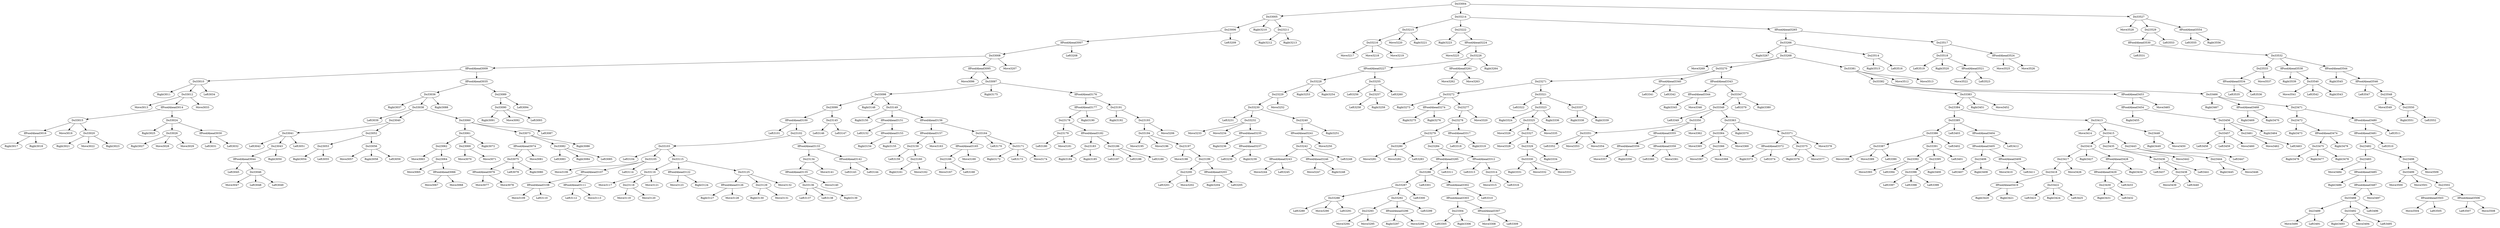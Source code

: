 digraph T {
	Do33010 -> Right3011
	Do33012 -> Move3013
	IfFoodAhead3016 -> Right3017
	IfFoodAhead3016 -> Right3018
	Do33015 -> IfFoodAhead3016
	Do33015 -> Move3019
	Do33020 -> Right3021
	Do33020 -> Move3022
	Do33020 -> Right3023
	Do33015 -> Do33020
	IfFoodAhead3014 -> Do33015
	Do33024 -> Right3025
	Do33026 -> Right3027
	Do33026 -> Move3028
	Do33026 -> Move3029
	Do33024 -> Do33026
	IfFoodAhead3030 -> Left3031
	IfFoodAhead3030 -> Left3032
	Do33024 -> IfFoodAhead3030
	IfFoodAhead3014 -> Do33024
	Do33012 -> IfFoodAhead3014
	Do33012 -> Move3033
	Do33010 -> Do33012
	Do33010 -> Left3034
	IfFoodAhead3009 -> Do33010
	Do33036 -> Right3037
	Do33038 -> Left3039
	Do33041 -> Left3042
	IfFoodAhead3044 -> Left3045
	Do33046 -> Move3047
	Do33046 -> Left3048
	Do33046 -> Left3049
	IfFoodAhead3044 -> Do33046
	Do23043 -> IfFoodAhead3044
	Do23043 -> Right3050
	Do33041 -> Do23043
	Do33041 -> Left3051
	Do23040 -> Do33041
	Do23053 -> Right3054
	Do23053 -> Left3055
	Do23052 -> Do23053
	Do33056 -> Move3057
	Do33056 -> Right3058
	Do33056 -> Left3059
	Do23052 -> Do33056
	Do23040 -> Do23052
	Do33038 -> Do23040
	Do23062 -> Move3063
	Do23064 -> Move3065
	IfFoodAhead3066 -> Move3067
	IfFoodAhead3066 -> Move3068
	Do23064 -> IfFoodAhead3066
	Do23062 -> Do23064
	Do33061 -> Do23062
	Do23069 -> Move3070
	Do23069 -> Move3071
	Do33061 -> Do23069
	Do33061 -> Right3072
	Do33060 -> Do33061
	IfFoodAhead3076 -> Move3077
	IfFoodAhead3076 -> Move3078
	Do33075 -> IfFoodAhead3076
	Do33075 -> Left3079
	Do33075 -> Right3080
	IfFoodAhead3074 -> Do33075
	IfFoodAhead3074 -> Move3081
	Do33073 -> IfFoodAhead3074
	Do33082 -> Left3083
	Do33082 -> Right3084
	Do33082 -> Left3085
	Do33073 -> Do33082
	Do33073 -> Right3086
	Do33060 -> Do33073
	Do33060 -> Left3087
	Do33038 -> Do33060
	Do33036 -> Do33038
	Do33036 -> Right3088
	IfFoodAhead3035 -> Do33036
	Do33090 -> Right3091
	Do33090 -> Move3092
	Do33090 -> Left3093
	Do23089 -> Do33090
	Do23089 -> Left3094
	IfFoodAhead3035 -> Do23089
	IfFoodAhead3009 -> IfFoodAhead3035
	Do33008 -> IfFoodAhead3009
	IfFoodAhead3095 -> Move3096
	IfFoodAhead3100 -> Left3101
	Do33103 -> Left3104
	Do33105 -> Move3106
	IfFoodAhead3108 -> Move3109
	IfFoodAhead3108 -> Left3110
	IfFoodAhead3107 -> IfFoodAhead3108
	IfFoodAhead3111 -> Left3112
	IfFoodAhead3111 -> Move3113
	IfFoodAhead3107 -> IfFoodAhead3111
	Do33105 -> IfFoodAhead3107
	Do33105 -> Left3114
	Do33103 -> Do33105
	Do33116 -> Move3117
	Do23118 -> Move3119
	Do23118 -> Move3120
	Do33116 -> Do23118
	Do33116 -> Move3121
	Do33115 -> Do33116
	IfFoodAhead3122 -> Move3123
	IfFoodAhead3122 -> Right3124
	Do33115 -> IfFoodAhead3122
	IfFoodAhead3126 -> Right3127
	IfFoodAhead3126 -> Move3128
	Do33125 -> IfFoodAhead3126
	Do23129 -> Right3130
	Do23129 -> Move3131
	Do33125 -> Do23129
	Do33125 -> Move3132
	Do33115 -> Do33125
	Do33103 -> Do33115
	Do23102 -> Do33103
	Do33136 -> Left3137
	Do33136 -> Left3138
	Do33136 -> Right3139
	IfFoodAhead3135 -> Do33136
	IfFoodAhead3135 -> Move3140
	Do23134 -> IfFoodAhead3135
	Do23134 -> Move3141
	IfFoodAhead3133 -> Do23134
	IfFoodAhead3142 -> Left3143
	IfFoodAhead3142 -> Left3144
	IfFoodAhead3133 -> IfFoodAhead3142
	Do23102 -> IfFoodAhead3133
	IfFoodAhead3100 -> Do23102
	Do23099 -> IfFoodAhead3100
	Do23145 -> Left3146
	Do23145 -> Left3147
	Do23099 -> Do23145
	Do33098 -> Do23099
	Do33098 -> Right3148
	Do33149 -> Right3150
	IfFoodAhead3151 -> Left3152
	IfFoodAhead3153 -> Right3154
	IfFoodAhead3153 -> Right3155
	IfFoodAhead3151 -> IfFoodAhead3153
	Do33149 -> IfFoodAhead3151
	Do23158 -> Left3159
	Do23160 -> Right3161
	Do23160 -> Move3162
	Do23158 -> Do23160
	IfFoodAhead3157 -> Do23158
	IfFoodAhead3157 -> Move3163
	IfFoodAhead3156 -> IfFoodAhead3157
	Do23166 -> Move3167
	Do23166 -> Left3168
	IfFoodAhead3165 -> Do23166
	IfFoodAhead3165 -> Move3169
	Do33164 -> IfFoodAhead3165
	Do33164 -> Left3170
	Do33171 -> Right3172
	Do33171 -> Left3173
	Do33171 -> Move3174
	Do33164 -> Do33171
	IfFoodAhead3156 -> Do33164
	Do33149 -> IfFoodAhead3156
	Do33098 -> Do33149
	Do33097 -> Do33098
	Do33097 -> Right3175
	Do23179 -> Left3180
	Do23179 -> Move3181
	Do23178 -> Do23179
	Do23183 -> Right3184
	Do23183 -> Right3185
	IfFoodAhead3182 -> Do23183
	Do33186 -> Left3187
	Do33186 -> Left3188
	Do33186 -> Left3189
	IfFoodAhead3182 -> Do33186
	Do23178 -> IfFoodAhead3182
	IfFoodAhead3177 -> Do23178
	IfFoodAhead3177 -> Right3190
	IfFoodAhead3176 -> IfFoodAhead3177
	Do23191 -> Right3192
	Do33194 -> Move3195
	Do33194 -> Move3196
	Do23197 -> Move3198
	Do23200 -> Left3201
	Do23200 -> Move3202
	Do23199 -> Do23200
	IfFoodAhead3203 -> Right3204
	IfFoodAhead3203 -> Left3205
	Do23199 -> IfFoodAhead3203
	Do23197 -> Do23199
	Do33194 -> Do23197
	Do23193 -> Do33194
	Do23193 -> Move3206
	Do23191 -> Do23193
	IfFoodAhead3176 -> Do23191
	Do33097 -> IfFoodAhead3176
	IfFoodAhead3095 -> Do33097
	Do33008 -> IfFoodAhead3095
	Do33008 -> Move3207
	IfFoodAhead3007 -> Do33008
	IfFoodAhead3007 -> Left3208
	Do23006 -> IfFoodAhead3007
	Do23006 -> Left3209
	Do33005 -> Do23006
	Do33005 -> Right3210
	Do23211 -> Right3212
	Do23211 -> Right3213
	Do33005 -> Do23211
	Do33004 -> Do33005
	Do33216 -> Move3217
	Do33216 -> Move3218
	Do33216 -> Move3219
	Do33215 -> Do33216
	Do33215 -> Move3220
	Do33215 -> Right3221
	Do33214 -> Do33215
	Do23222 -> Right3223
	IfFoodAhead3224 -> Move3225
	Do33230 -> Left3231
	Do33232 -> Move3233
	Do33232 -> Move3234
	IfFoodAhead3235 -> Right3236
	IfFoodAhead3237 -> Left3238
	IfFoodAhead3237 -> Right3239
	IfFoodAhead3235 -> IfFoodAhead3237
	Do33232 -> IfFoodAhead3235
	Do33230 -> Do33232
	IfFoodAhead3243 -> Move3244
	IfFoodAhead3243 -> Left3245
	Do33242 -> IfFoodAhead3243
	IfFoodAhead3246 -> Move3247
	IfFoodAhead3246 -> Right3248
	Do33242 -> IfFoodAhead3246
	Do33242 -> Left3249
	IfFoodAhead3241 -> Do33242
	IfFoodAhead3241 -> Move3250
	Do23240 -> IfFoodAhead3241
	Do23240 -> Right3251
	Do33230 -> Do23240
	Do23229 -> Do33230
	Do23229 -> Move3252
	Do33228 -> Do23229
	Do33228 -> Right3253
	Do33228 -> Right3254
	IfFoodAhead3227 -> Do33228
	Do33255 -> Left3256
	Do23257 -> Left3258
	Do23257 -> Right3259
	Do33255 -> Do23257
	Do33255 -> Left3260
	IfFoodAhead3227 -> Do33255
	Do33226 -> IfFoodAhead3227
	IfFoodAhead3261 -> Move3262
	IfFoodAhead3261 -> Move3263
	Do33226 -> IfFoodAhead3261
	Do33226 -> Right3264
	IfFoodAhead3224 -> Do33226
	Do23222 -> IfFoodAhead3224
	Do33214 -> Do23222
	Do33266 -> Right3267
	Do33268 -> Move3269
	Do33272 -> Right3273
	IfFoodAhead3274 -> Right3275
	IfFoodAhead3274 -> Right3276
	Do33272 -> IfFoodAhead3274
	Do33280 -> Move3281
	Do33280 -> Move3282
	Do33280 -> Left3283
	Do23279 -> Do33280
	Do33288 -> Left3289
	Do33288 -> Move3290
	Do33288 -> Left3291
	Do33287 -> Do33288
	Do23293 -> Move3294
	Do23293 -> Move3295
	Do33292 -> Do23293
	IfFoodAhead3296 -> Right3297
	IfFoodAhead3296 -> Move3298
	Do33292 -> IfFoodAhead3296
	Do33292 -> Left3299
	Do33287 -> Do33292
	Do33287 -> Left3300
	Do33286 -> Do33287
	Do33286 -> Left3301
	Do23304 -> Left3305
	Do23304 -> Right3306
	IfFoodAhead3303 -> Do23304
	IfFoodAhead3307 -> Move3308
	IfFoodAhead3307 -> Left3309
	IfFoodAhead3303 -> IfFoodAhead3307
	IfFoodAhead3302 -> IfFoodAhead3303
	IfFoodAhead3302 -> Left3310
	Do33286 -> IfFoodAhead3302
	IfFoodAhead3285 -> Do33286
	IfFoodAhead3285 -> Left3311
	Do23284 -> IfFoodAhead3285
	IfFoodAhead3312 -> Left3313
	Do23314 -> Move3315
	Do23314 -> Left3316
	IfFoodAhead3312 -> Do23314
	Do23284 -> IfFoodAhead3312
	Do23279 -> Do23284
	Do23278 -> Do23279
	IfFoodAhead3317 -> Left3318
	IfFoodAhead3317 -> Right3319
	Do23278 -> IfFoodAhead3317
	Do23277 -> Do23278
	Do23277 -> Move3320
	Do33272 -> Do23277
	Do23271 -> Do33272
	Do33321 -> Left3322
	Do33323 -> Right3324
	Do33325 -> Move3326
	Do23327 -> Move3328
	Do33330 -> Right3331
	Do33330 -> Move3332
	Do33330 -> Move3333
	Do23329 -> Do33330
	Do23329 -> Right3334
	Do23327 -> Do23329
	Do33325 -> Do23327
	Do33325 -> Move3335
	Do33323 -> Do33325
	Do33323 -> Right3336
	Do33321 -> Do33323
	Do23337 -> Right3338
	Do23337 -> Right3339
	Do33321 -> Do23337
	Do23271 -> Do33321
	Do33270 -> Do23271
	IfFoodAhead3340 -> Left3341
	IfFoodAhead3340 -> Left3342
	Do33270 -> IfFoodAhead3340
	IfFoodAhead3344 -> Right3345
	IfFoodAhead3344 -> Move3346
	IfFoodAhead3343 -> IfFoodAhead3344
	Do33348 -> Left3349
	Do33351 -> Left3352
	Do33351 -> Move3353
	Do33351 -> Move3354
	Do33350 -> Do33351
	IfFoodAhead3356 -> Move3357
	IfFoodAhead3356 -> Right3358
	IfFoodAhead3355 -> IfFoodAhead3356
	IfFoodAhead3359 -> Left3360
	IfFoodAhead3359 -> Move3361
	IfFoodAhead3355 -> IfFoodAhead3359
	Do33350 -> IfFoodAhead3355
	Do33350 -> Move3362
	Do33348 -> Do33350
	Do33364 -> Move3365
	Do23366 -> Move3367
	Do23366 -> Move3368
	Do33364 -> Do23366
	Do33364 -> Move3369
	Do33363 -> Do33364
	Do33363 -> Right3370
	IfFoodAhead3372 -> Right3373
	IfFoodAhead3372 -> Left3374
	Do33371 -> IfFoodAhead3372
	Do23375 -> Right3376
	Do23375 -> Move3377
	Do33371 -> Do23375
	Do33371 -> Move3378
	Do33363 -> Do33371
	Do33348 -> Do33363
	Do33347 -> Do33348
	Do33347 -> Left3379
	Do33347 -> Right3380
	IfFoodAhead3343 -> Do33347
	Do33270 -> IfFoodAhead3343
	Do33268 -> Do33270
	Do33387 -> Move3388
	Do33387 -> Move3389
	Do33387 -> Left3390
	Do33386 -> Do33387
	Do23392 -> Move3393
	Do23392 -> Left3394
	Do33391 -> Do23392
	Do33396 -> Left3397
	Do33396 -> Left3398
	Do33396 -> Left3399
	Do23395 -> Do33396
	Do23395 -> Right3400
	Do33391 -> Do23395
	Do33391 -> Left3401
	Do33386 -> Do33391
	Do33386 -> Left3402
	Do33385 -> Do33386
	Do33385 -> Left3403
	Do23406 -> Left3407
	Do23406 -> Right3408
	IfFoodAhead3405 -> Do23406
	IfFoodAhead3409 -> Move3410
	IfFoodAhead3409 -> Left3411
	IfFoodAhead3405 -> IfFoodAhead3409
	IfFoodAhead3404 -> IfFoodAhead3405
	IfFoodAhead3404 -> Left3412
	Do33385 -> IfFoodAhead3404
	Do23384 -> Do33385
	Do33413 -> Move3414
	IfFoodAhead3419 -> Right3420
	IfFoodAhead3419 -> Right3421
	Do23418 -> IfFoodAhead3419
	Do33422 -> Left3423
	Do33422 -> Right3424
	Do33422 -> Left3425
	Do23418 -> Do33422
	Do23417 -> Do23418
	Do23417 -> Move3426
	Do33416 -> Do23417
	Do33416 -> Right3427
	Do23430 -> Right3431
	Do23430 -> Left3432
	IfFoodAhead3429 -> Do23430
	IfFoodAhead3429 -> Left3433
	IfFoodAhead3428 -> IfFoodAhead3429
	IfFoodAhead3428 -> Right3434
	Do33416 -> IfFoodAhead3428
	Do33415 -> Do33416
	Do33436 -> Left3437
	Do23438 -> Move3439
	Do23438 -> Left3440
	Do33436 -> Do23438
	Do33436 -> Left3441
	Do23435 -> Do33436
	Do23435 -> Move3442
	Do33415 -> Do23435
	Do23444 -> Right3445
	Do23444 -> Move3446
	Do23443 -> Do23444
	Do23443 -> Left3447
	Do33415 -> Do23443
	Do33413 -> Do33415
	Do23448 -> Right3449
	Do23448 -> Move3450
	Do33413 -> Do23448
	Do23384 -> Do33413
	Do33383 -> Do23384
	Do33383 -> Right3451
	Do33383 -> Move3452
	Do33382 -> Do33383
	IfFoodAhead3454 -> Right3455
	Do33457 -> Left3458
	Do33457 -> Left3459
	Do33457 -> Move3460
	Do33456 -> Do33457
	Do23461 -> Move3462
	Do23461 -> Left3463
	Do33456 -> Do23461
	Do33456 -> Right3464
	IfFoodAhead3454 -> Do33456
	IfFoodAhead3453 -> IfFoodAhead3454
	IfFoodAhead3453 -> Move3465
	Do33382 -> IfFoodAhead3453
	Do33466 -> Right3467
	IfFoodAhead3468 -> Right3469
	IfFoodAhead3468 -> Right3470
	Do33466 -> IfFoodAhead3468
	Do23472 -> Right3473
	Do33475 -> Right3476
	Do33475 -> Right3477
	Do33475 -> Right3478
	IfFoodAhead3474 -> Do33475
	IfFoodAhead3474 -> Right3479
	Do23472 -> IfFoodAhead3474
	Do23471 -> Do23472
	Do23483 -> Move3484
	IfFoodAhead3485 -> Right3486
	Do23489 -> Move3490
	Do23489 -> Left3491
	Do33488 -> Do23489
	Do33492 -> Right3493
	Do33492 -> Move3494
	Do33492 -> Left3495
	Do33488 -> Do33492
	Do33488 -> Left3496
	IfFoodAhead3487 -> Do33488
	IfFoodAhead3487 -> Move3497
	IfFoodAhead3485 -> IfFoodAhead3487
	Do23483 -> IfFoodAhead3485
	Do23482 -> Do23483
	Do33499 -> Move3500
	Do33499 -> Move3501
	IfFoodAhead3503 -> Move3504
	IfFoodAhead3503 -> Left3505
	Do23502 -> IfFoodAhead3503
	IfFoodAhead3506 -> Left3507
	IfFoodAhead3506 -> Move3508
	Do23502 -> IfFoodAhead3506
	Do33499 -> Do23502
	Do23498 -> Do33499
	Do23498 -> Move3509
	Do23482 -> Do23498
	IfFoodAhead3481 -> Do23482
	IfFoodAhead3481 -> Left3510
	IfFoodAhead3480 -> IfFoodAhead3481
	IfFoodAhead3480 -> Left3511
	Do23471 -> IfFoodAhead3480
	Do33466 -> Do23471
	Do33382 -> Do33466
	Do33381 -> Do33382
	Do33381 -> Move3512
	Do33381 -> Move3513
	Do33268 -> Do33381
	Do33266 -> Do33268
	Do23514 -> Right3515
	Do23514 -> Left3516
	Do33266 -> Do23514
	IfFoodAhead3265 -> Do33266
	Do33518 -> Left3519
	Do33518 -> Right3520
	IfFoodAhead3521 -> Move3522
	IfFoodAhead3521 -> Left3523
	Do33518 -> IfFoodAhead3521
	Do23517 -> Do33518
	IfFoodAhead3524 -> Move3525
	IfFoodAhead3524 -> Move3526
	Do23517 -> IfFoodAhead3524
	IfFoodAhead3265 -> Do23517
	Do33214 -> IfFoodAhead3265
	Do33004 -> Do33214
	Do33527 -> Move3528
	IfFoodAhead3530 -> Left3531
	IfFoodAhead3534 -> Left3535
	IfFoodAhead3534 -> Left3536
	Do23533 -> IfFoodAhead3534
	Do23533 -> Move3537
	Do33532 -> Do23533
	IfFoodAhead3538 -> Right3539
	Do33540 -> Move3541
	Do33540 -> Left3542
	Do33540 -> Right3543
	IfFoodAhead3538 -> Do33540
	Do33532 -> IfFoodAhead3538
	IfFoodAhead3544 -> Right3545
	IfFoodAhead3546 -> Left3547
	Do23548 -> Move3549
	Do23550 -> Right3551
	Do23550 -> Left3552
	Do23548 -> Do23550
	IfFoodAhead3546 -> Do23548
	IfFoodAhead3544 -> IfFoodAhead3546
	Do33532 -> IfFoodAhead3544
	IfFoodAhead3530 -> Do33532
	Do23529 -> IfFoodAhead3530
	Do23529 -> Left3553
	Do33527 -> Do23529
	IfFoodAhead3554 -> Left3555
	IfFoodAhead3554 -> Right3556
	Do33527 -> IfFoodAhead3554
	Do33004 -> Do33527
}
